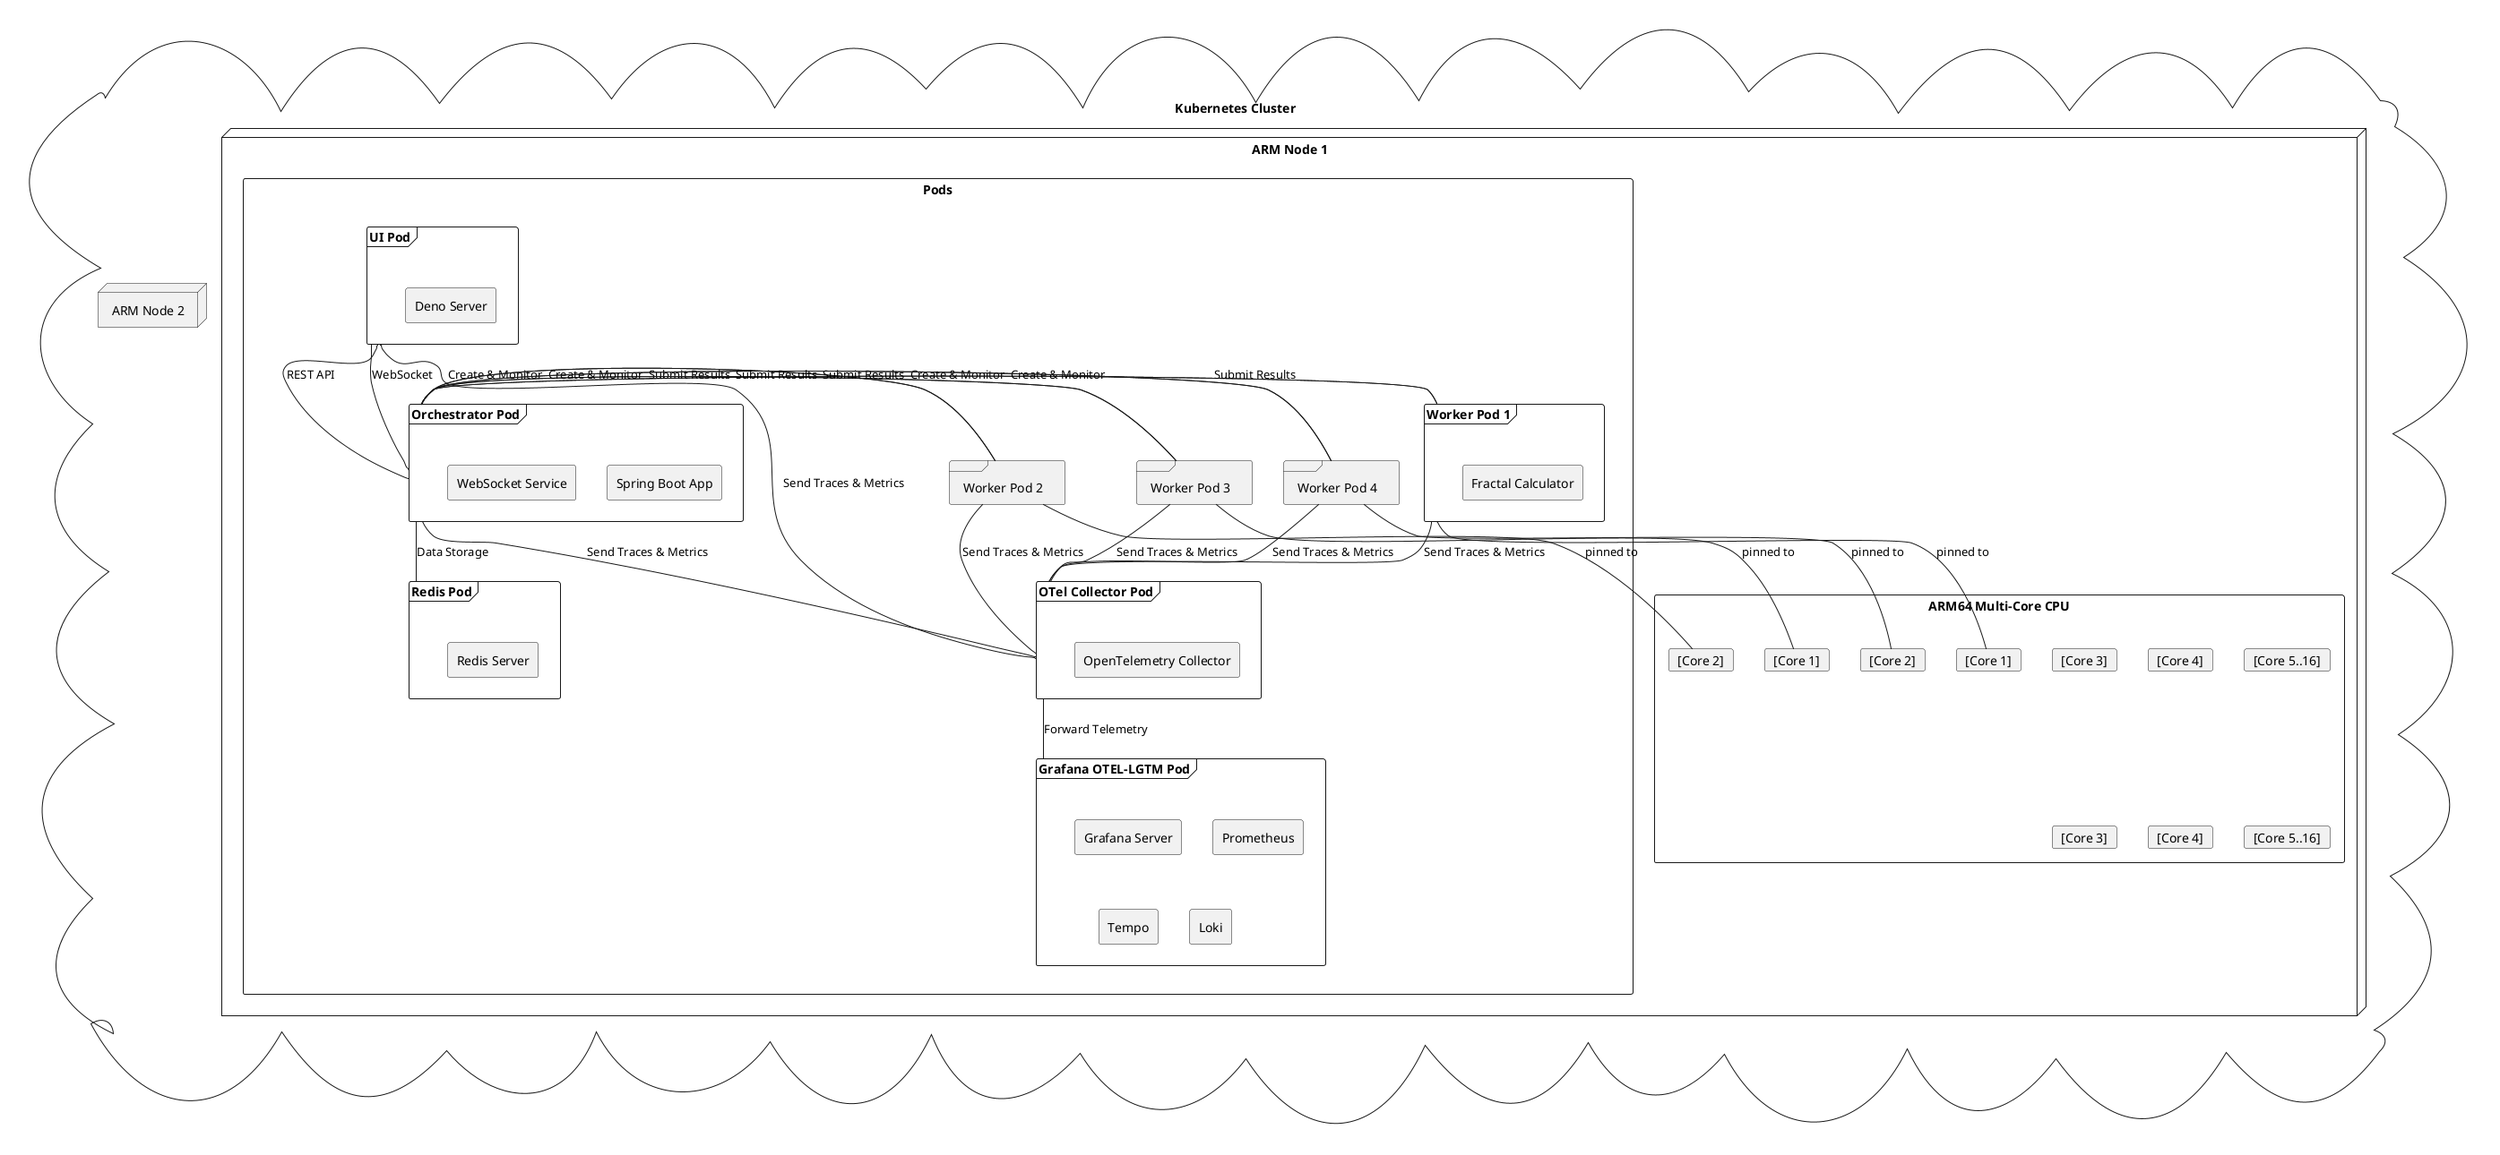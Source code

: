 @startuml "Deployment Architecture"
' Explicitly set diagram type
skinparam componentStyle rectangle

cloud "Kubernetes Cluster" {
  node "ARM Node 1" {
    rectangle "ARM64 Multi-Core CPU" {
      card "[Core 1]" as Core1_1
      card "[Core 2]" as Core1_2
      card "[Core 3]" as Core1_3
      card "[Core 4]" as Core1_4
      card "[Core 5..16]" as Core1_rest
    }
    
    rectangle "Pods" {
      frame "UI Pod" as UIPod {
        [Deno Server]
      }
      
      frame "Orchestrator Pod" as OrchPod {
        [Spring Boot App]
        [WebSocket Service]
      }
      
      frame "Redis Pod" as RedisPod {
        [Redis Server]
      }
      
      frame "Worker Pod 1" as Worker1 {
        [Fractal Calculator]
      }
      
      frame "Worker Pod 2" as Worker2 {
        [Fractal Calculator]
      }
    }
  }
  
  node "ARM Node 2" {
    rectangle "ARM64 Multi-Core CPU" {
      card "[Core 1]" as Core2_1
      card "[Core 2]" as Core2_2
      card "[Core 3]" as Core2_3
      card "[Core 4]" as Core2_4
      card "[Core 5..16]" as Core2_rest
    }
    
    rectangle "Pods" {
      frame "OTel Collector Pod" as OTelPod {
        [OpenTelemetry Collector]
      }
      
      frame "Grafana OTEL-LGTM Pod" as GrafanaPod {
        [Grafana Server]
        [Prometheus]
        [Tempo]
        [Loki]
      }
      
      frame "Worker Pod 3" as Worker3 {
        [Fractal Calculator]
      }
      
      frame "Worker Pod 4" as Worker4 {
        [Fractal Calculator]
      }
    }
  }
}

' CPU Affinity
Worker1 -- Core1_1 : pinned to
Worker2 -- Core1_2 : pinned to
Worker3 -- Core2_1 : pinned to
Worker4 -- Core2_2 : pinned to

' Network Connections
UIPod -- OrchPod : REST API
UIPod -- OrchPod : WebSocket
OrchPod -- RedisPod : Data Storage
OrchPod -- Worker1 : Create & Monitor
OrchPod -- Worker2 : Create & Monitor
OrchPod -- Worker3 : Create & Monitor
OrchPod -- Worker4 : Create & Monitor
Worker1 -- OrchPod : Submit Results
Worker2 -- OrchPod : Submit Results
Worker3 -- OrchPod : Submit Results
Worker4 -- OrchPod : Submit Results

' Telemetry
UIPod -- OTelPod : Send Traces & Metrics
OrchPod -- OTelPod : Send Traces & Metrics
Worker1 -- OTelPod : Send Traces & Metrics
Worker2 -- OTelPod : Send Traces & Metrics
Worker3 -- OTelPod : Send Traces & Metrics
Worker4 -- OTelPod : Send Traces & Metrics
OTelPod -- GrafanaPod : Forward Telemetry

@enduml